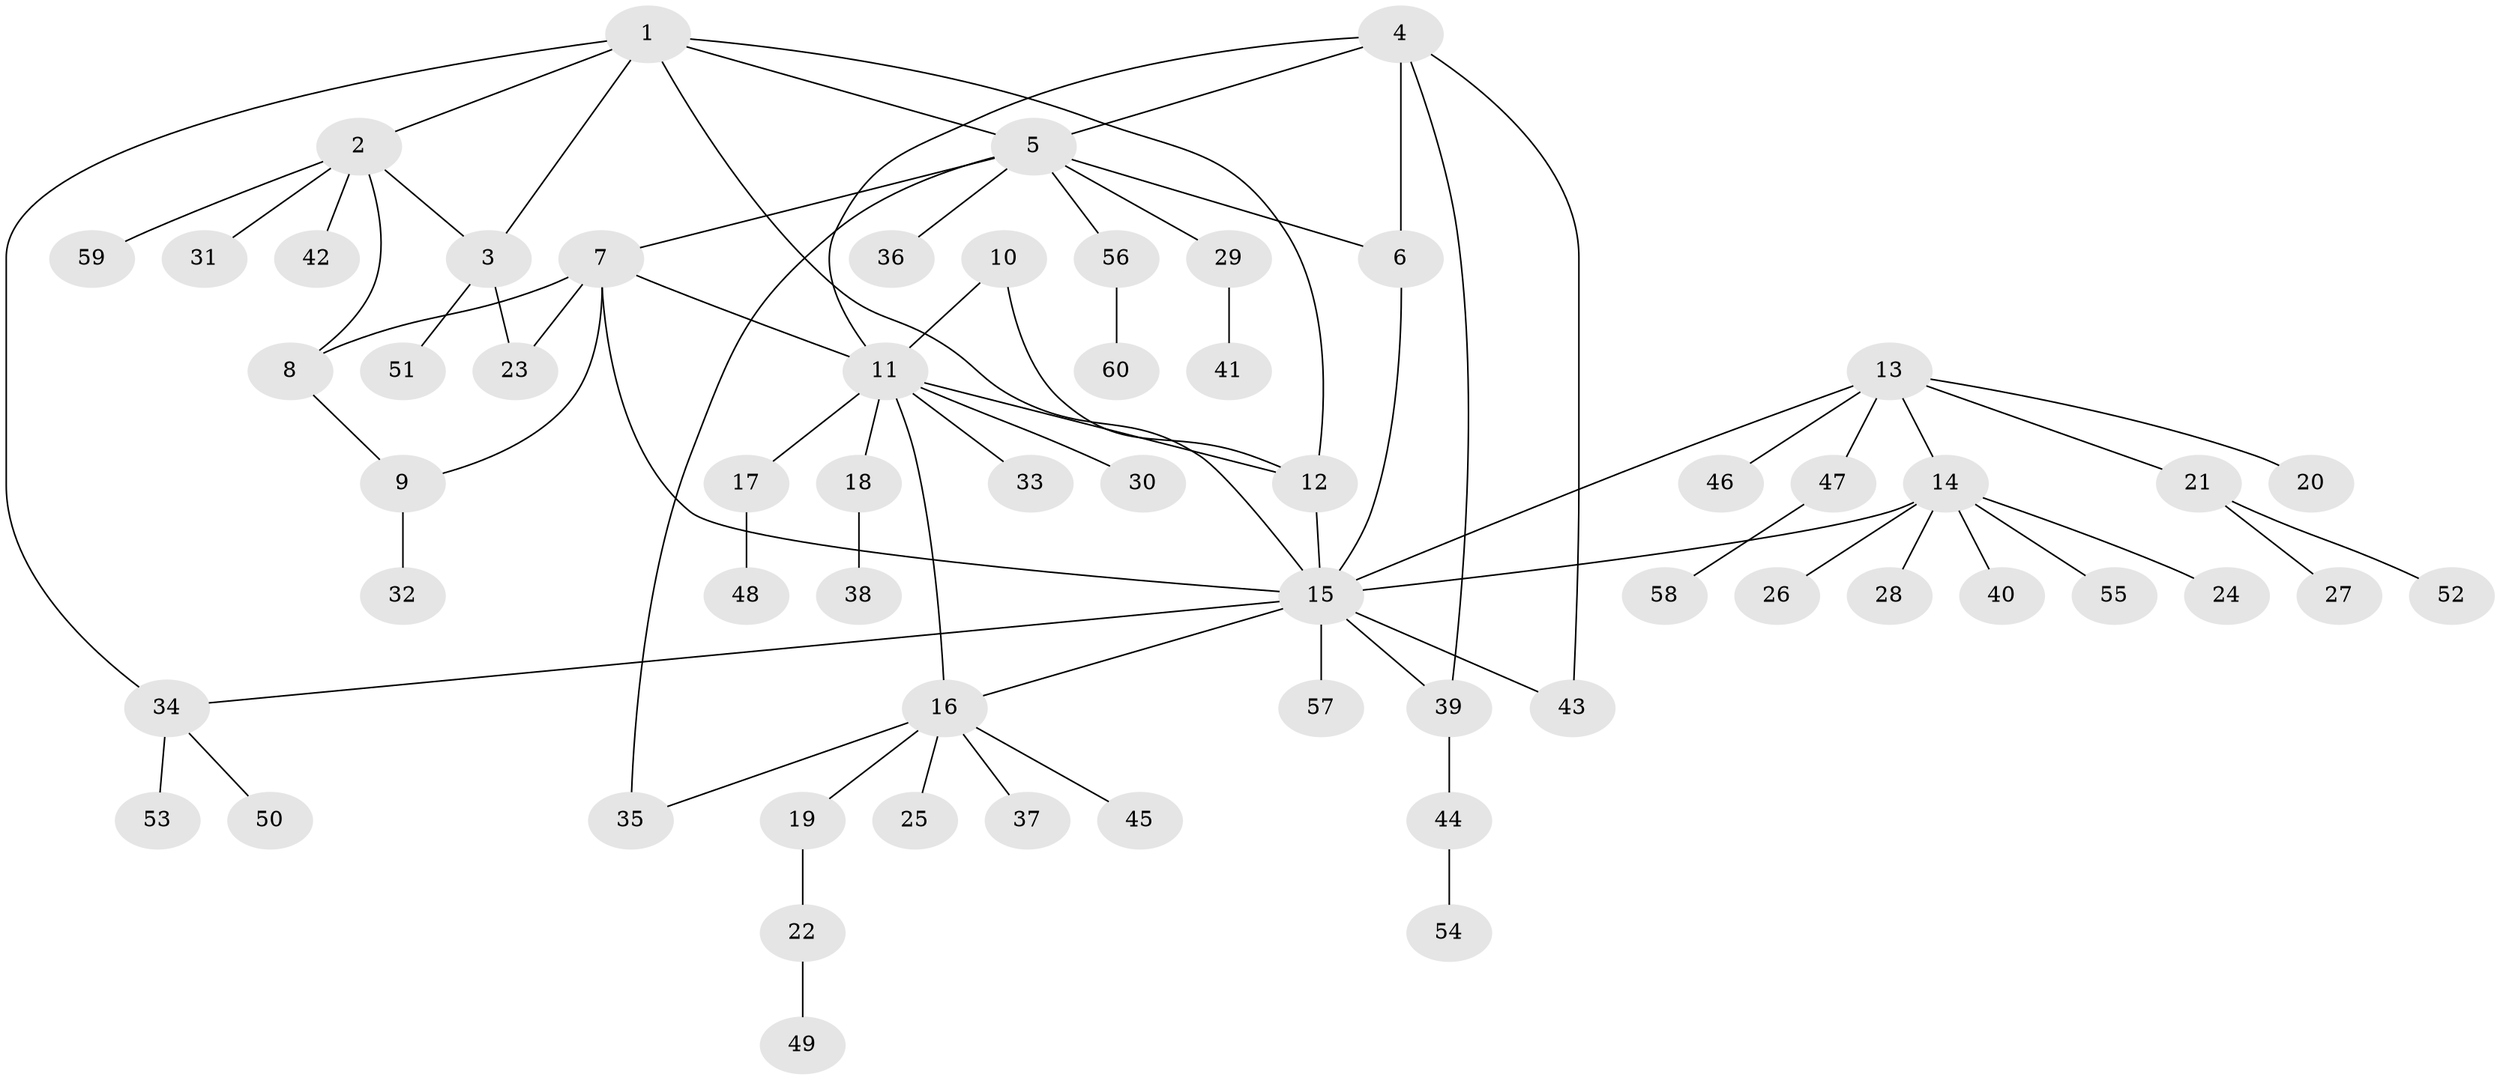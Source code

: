 // Generated by graph-tools (version 1.1) at 2025/50/03/09/25 03:50:40]
// undirected, 60 vertices, 76 edges
graph export_dot {
graph [start="1"]
  node [color=gray90,style=filled];
  1;
  2;
  3;
  4;
  5;
  6;
  7;
  8;
  9;
  10;
  11;
  12;
  13;
  14;
  15;
  16;
  17;
  18;
  19;
  20;
  21;
  22;
  23;
  24;
  25;
  26;
  27;
  28;
  29;
  30;
  31;
  32;
  33;
  34;
  35;
  36;
  37;
  38;
  39;
  40;
  41;
  42;
  43;
  44;
  45;
  46;
  47;
  48;
  49;
  50;
  51;
  52;
  53;
  54;
  55;
  56;
  57;
  58;
  59;
  60;
  1 -- 2;
  1 -- 3;
  1 -- 5;
  1 -- 12;
  1 -- 15;
  1 -- 34;
  2 -- 3;
  2 -- 8;
  2 -- 31;
  2 -- 42;
  2 -- 59;
  3 -- 23;
  3 -- 51;
  4 -- 5;
  4 -- 6;
  4 -- 11;
  4 -- 39;
  4 -- 43;
  5 -- 6;
  5 -- 7;
  5 -- 29;
  5 -- 35;
  5 -- 36;
  5 -- 56;
  6 -- 15;
  7 -- 8;
  7 -- 9;
  7 -- 11;
  7 -- 15;
  7 -- 23;
  8 -- 9;
  9 -- 32;
  10 -- 11;
  10 -- 12;
  11 -- 12;
  11 -- 16;
  11 -- 17;
  11 -- 18;
  11 -- 30;
  11 -- 33;
  12 -- 15;
  13 -- 14;
  13 -- 15;
  13 -- 20;
  13 -- 21;
  13 -- 46;
  13 -- 47;
  14 -- 15;
  14 -- 24;
  14 -- 26;
  14 -- 28;
  14 -- 40;
  14 -- 55;
  15 -- 16;
  15 -- 34;
  15 -- 39;
  15 -- 43;
  15 -- 57;
  16 -- 19;
  16 -- 25;
  16 -- 35;
  16 -- 37;
  16 -- 45;
  17 -- 48;
  18 -- 38;
  19 -- 22;
  21 -- 27;
  21 -- 52;
  22 -- 49;
  29 -- 41;
  34 -- 50;
  34 -- 53;
  39 -- 44;
  44 -- 54;
  47 -- 58;
  56 -- 60;
}
